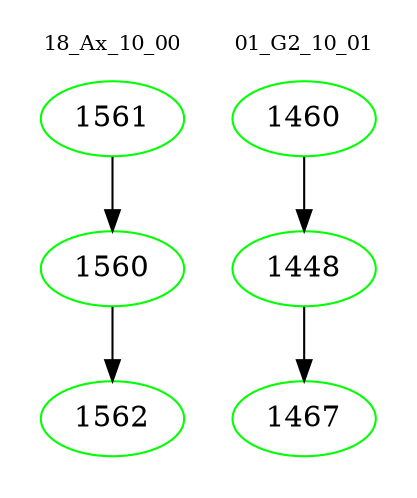 digraph{
subgraph cluster_0 {
color = white
label = "18_Ax_10_00";
fontsize=10;
T0_1561 [label="1561", color="green"]
T0_1561 -> T0_1560 [color="black"]
T0_1560 [label="1560", color="green"]
T0_1560 -> T0_1562 [color="black"]
T0_1562 [label="1562", color="green"]
}
subgraph cluster_1 {
color = white
label = "01_G2_10_01";
fontsize=10;
T1_1460 [label="1460", color="green"]
T1_1460 -> T1_1448 [color="black"]
T1_1448 [label="1448", color="green"]
T1_1448 -> T1_1467 [color="black"]
T1_1467 [label="1467", color="green"]
}
}
